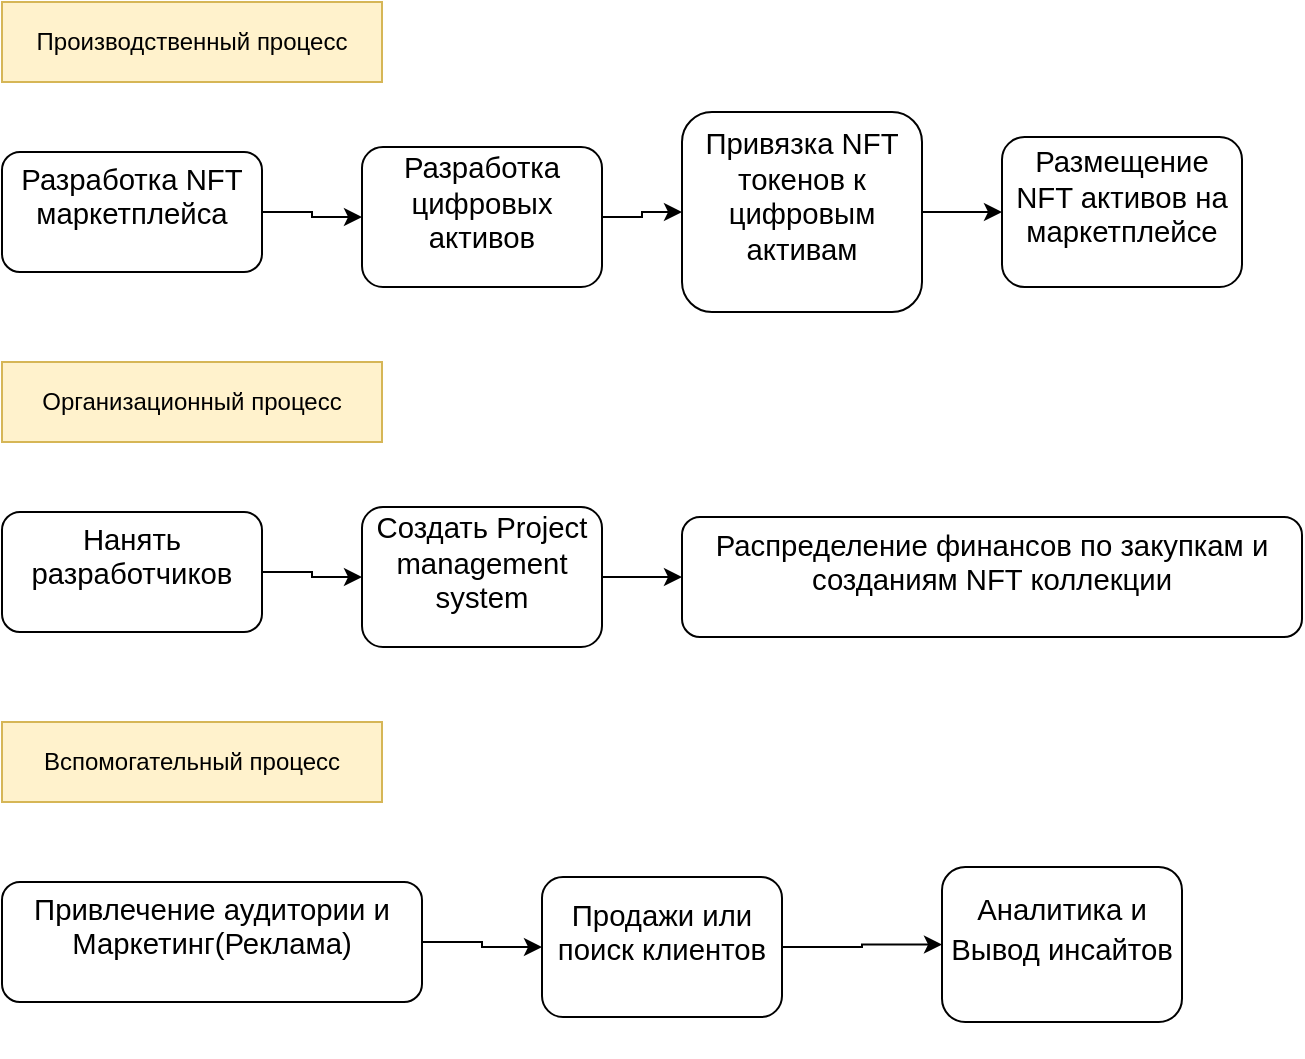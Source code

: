 <mxfile version="20.8.20" type="github">
  <diagram name="Page-1" id="jmFlhteXtsM8kEuOMyUp">
    <mxGraphModel dx="1050" dy="549" grid="1" gridSize="10" guides="1" tooltips="1" connect="1" arrows="1" fold="1" page="1" pageScale="1" pageWidth="850" pageHeight="1100" math="0" shadow="0">
      <root>
        <mxCell id="0" />
        <mxCell id="1" parent="0" />
        <mxCell id="C5CykMycZpny5d4Dr8i0-5" style="edgeStyle=orthogonalEdgeStyle;rounded=0;orthogonalLoop=1;jettySize=auto;html=1;entryX=0;entryY=0.5;entryDx=0;entryDy=0;" edge="1" parent="1" source="C5CykMycZpny5d4Dr8i0-1" target="C5CykMycZpny5d4Dr8i0-2">
          <mxGeometry relative="1" as="geometry" />
        </mxCell>
        <mxCell id="C5CykMycZpny5d4Dr8i0-1" value="&#xa;&lt;b id=&quot;docs-internal-guid-1a27f53a-7fff-fef3-ce17-628c39003a53&quot; style=&quot;font-weight:normal;&quot;&gt;&lt;span style=&quot;font-size: 11pt; font-family: Arial; color: rgb(0, 0, 0); background-color: transparent; font-weight: 400; font-style: normal; font-variant: normal; text-decoration: none; vertical-align: baseline;&quot;&gt;Разработка NFT маркетплейса&lt;/span&gt;&lt;/b&gt;&#xa;&#xa;" style="rounded=1;whiteSpace=wrap;html=1;" vertex="1" parent="1">
          <mxGeometry x="100" y="115" width="130" height="60" as="geometry" />
        </mxCell>
        <mxCell id="C5CykMycZpny5d4Dr8i0-6" style="edgeStyle=orthogonalEdgeStyle;rounded=0;orthogonalLoop=1;jettySize=auto;html=1;entryX=0;entryY=0.5;entryDx=0;entryDy=0;" edge="1" parent="1" source="C5CykMycZpny5d4Dr8i0-2" target="C5CykMycZpny5d4Dr8i0-3">
          <mxGeometry relative="1" as="geometry" />
        </mxCell>
        <mxCell id="C5CykMycZpny5d4Dr8i0-2" value="&#xa;&lt;b id=&quot;docs-internal-guid-ae347f31-7fff-d105-5a88-80a3971aad66&quot; style=&quot;font-weight:normal;&quot;&gt;&lt;span style=&quot;font-size: 11pt; font-family: Arial; color: rgb(0, 0, 0); background-color: transparent; font-weight: 400; font-style: normal; font-variant: normal; text-decoration: none; vertical-align: baseline;&quot;&gt;Разработка цифровых активов&lt;/span&gt;&lt;/b&gt;&#xa;&#xa;" style="rounded=1;whiteSpace=wrap;html=1;" vertex="1" parent="1">
          <mxGeometry x="280" y="112.5" width="120" height="70" as="geometry" />
        </mxCell>
        <mxCell id="C5CykMycZpny5d4Dr8i0-7" style="edgeStyle=orthogonalEdgeStyle;rounded=0;orthogonalLoop=1;jettySize=auto;html=1;entryX=0;entryY=0.5;entryDx=0;entryDy=0;" edge="1" parent="1" source="C5CykMycZpny5d4Dr8i0-3" target="C5CykMycZpny5d4Dr8i0-4">
          <mxGeometry relative="1" as="geometry" />
        </mxCell>
        <mxCell id="C5CykMycZpny5d4Dr8i0-3" value="&#xa;&lt;b id=&quot;docs-internal-guid-cf1913dc-7fff-9708-47f3-a87ee2b30ef7&quot; style=&quot;font-weight:normal;&quot;&gt;&lt;span style=&quot;font-size: 11pt; font-family: Arial; color: rgb(0, 0, 0); background-color: transparent; font-weight: 400; font-style: normal; font-variant: normal; text-decoration: none; vertical-align: baseline;&quot;&gt;Привязка NFT токенов к цифровым активам &lt;/span&gt;&lt;/b&gt;&#xa;&#xa;" style="rounded=1;whiteSpace=wrap;html=1;" vertex="1" parent="1">
          <mxGeometry x="440" y="95" width="120" height="100" as="geometry" />
        </mxCell>
        <mxCell id="C5CykMycZpny5d4Dr8i0-4" value="&#xa;&lt;b id=&quot;docs-internal-guid-ccbc7a6e-7fff-dd11-a431-dc3e7549b8f0&quot; style=&quot;font-weight:normal;&quot;&gt;&lt;span style=&quot;font-size: 11pt; font-family: Arial; color: rgb(0, 0, 0); background-color: transparent; font-weight: 400; font-style: normal; font-variant: normal; text-decoration: none; vertical-align: baseline;&quot;&gt;Размещение NFT активов на маркетплейсе&lt;/span&gt;&lt;/b&gt;&#xa;&#xa;" style="rounded=1;whiteSpace=wrap;html=1;" vertex="1" parent="1">
          <mxGeometry x="600" y="107.5" width="120" height="75" as="geometry" />
        </mxCell>
        <mxCell id="C5CykMycZpny5d4Dr8i0-12" value="Производственный процесс" style="rounded=0;whiteSpace=wrap;html=1;fillColor=#fff2cc;strokeColor=#d6b656;" vertex="1" parent="1">
          <mxGeometry x="100" y="40" width="190" height="40" as="geometry" />
        </mxCell>
        <mxCell id="C5CykMycZpny5d4Dr8i0-14" style="edgeStyle=orthogonalEdgeStyle;rounded=0;orthogonalLoop=1;jettySize=auto;html=1;entryX=0;entryY=0.5;entryDx=0;entryDy=0;" edge="1" parent="1" source="C5CykMycZpny5d4Dr8i0-15" target="C5CykMycZpny5d4Dr8i0-17">
          <mxGeometry relative="1" as="geometry" />
        </mxCell>
        <mxCell id="C5CykMycZpny5d4Dr8i0-15" value="&#xa;&lt;b id=&quot;docs-internal-guid-1e8e43b3-7fff-f88c-acd8-4e108a5c05cb&quot; style=&quot;font-weight:normal;&quot;&gt;&lt;span style=&quot;font-size: 11pt; font-family: Arial; color: rgb(0, 0, 0); background-color: transparent; font-weight: 400; font-style: normal; font-variant: normal; text-decoration: none; vertical-align: baseline;&quot;&gt;Нанять разработчиков&lt;/span&gt;&lt;/b&gt;&#xa;&#xa;" style="rounded=1;whiteSpace=wrap;html=1;" vertex="1" parent="1">
          <mxGeometry x="100" y="295" width="130" height="60" as="geometry" />
        </mxCell>
        <mxCell id="C5CykMycZpny5d4Dr8i0-16" style="edgeStyle=orthogonalEdgeStyle;rounded=0;orthogonalLoop=1;jettySize=auto;html=1;entryX=0;entryY=0.5;entryDx=0;entryDy=0;" edge="1" parent="1" source="C5CykMycZpny5d4Dr8i0-17" target="C5CykMycZpny5d4Dr8i0-19">
          <mxGeometry relative="1" as="geometry" />
        </mxCell>
        <mxCell id="C5CykMycZpny5d4Dr8i0-17" value="&#xa;&lt;b id=&quot;docs-internal-guid-e7bfd6dd-7fff-17d4-3cc9-2e3cba869229&quot; style=&quot;font-weight:normal;&quot;&gt;&lt;span style=&quot;font-size: 11pt; font-family: Arial; color: rgb(0, 0, 0); background-color: transparent; font-weight: 400; font-style: normal; font-variant: normal; text-decoration: none; vertical-align: baseline;&quot;&gt;Создать Project management system &lt;/span&gt;&lt;/b&gt;&#xa;&#xa;" style="rounded=1;whiteSpace=wrap;html=1;" vertex="1" parent="1">
          <mxGeometry x="280" y="292.5" width="120" height="70" as="geometry" />
        </mxCell>
        <mxCell id="C5CykMycZpny5d4Dr8i0-19" value="&#xa;&lt;b id=&quot;docs-internal-guid-ad856a72-7fff-7307-2682-014a77827da1&quot; style=&quot;font-weight:normal;&quot;&gt;&lt;span style=&quot;font-size: 11pt; font-family: Arial; color: rgb(0, 0, 0); background-color: transparent; font-weight: 400; font-style: normal; font-variant: normal; text-decoration: none; vertical-align: baseline;&quot;&gt;Распределение финансов по закупкам и созданиям NFT коллекции&lt;/span&gt;&lt;/b&gt;&#xa;&#xa;" style="rounded=1;whiteSpace=wrap;html=1;" vertex="1" parent="1">
          <mxGeometry x="440" y="297.5" width="310" height="60" as="geometry" />
        </mxCell>
        <mxCell id="C5CykMycZpny5d4Dr8i0-21" value="Организационный процесс" style="rounded=0;whiteSpace=wrap;html=1;fillColor=#fff2cc;strokeColor=#d6b656;" vertex="1" parent="1">
          <mxGeometry x="100" y="220" width="190" height="40" as="geometry" />
        </mxCell>
        <mxCell id="C5CykMycZpny5d4Dr8i0-22" value="Вспомогательный процесс" style="rounded=0;whiteSpace=wrap;html=1;fillColor=#fff2cc;strokeColor=#d6b656;" vertex="1" parent="1">
          <mxGeometry x="100" y="400" width="190" height="40" as="geometry" />
        </mxCell>
        <mxCell id="C5CykMycZpny5d4Dr8i0-24" style="edgeStyle=orthogonalEdgeStyle;rounded=0;orthogonalLoop=1;jettySize=auto;html=1;entryX=0;entryY=0.5;entryDx=0;entryDy=0;" edge="1" parent="1" source="C5CykMycZpny5d4Dr8i0-25" target="C5CykMycZpny5d4Dr8i0-27">
          <mxGeometry relative="1" as="geometry" />
        </mxCell>
        <mxCell id="C5CykMycZpny5d4Dr8i0-25" value="&#xa;&lt;b id=&quot;docs-internal-guid-5b64c4fe-7fff-686e-a24f-a31381187080&quot; style=&quot;font-weight:normal;&quot;&gt;&lt;span style=&quot;font-size: 11pt; font-family: Arial; color: rgb(0, 0, 0); background-color: transparent; font-weight: 400; font-style: normal; font-variant: normal; text-decoration: none; vertical-align: baseline;&quot;&gt;Привлечение аудитории и Маркетинг(Реклама)&lt;/span&gt;&lt;/b&gt;&#xa;&#xa;" style="rounded=1;whiteSpace=wrap;html=1;" vertex="1" parent="1">
          <mxGeometry x="100" y="480" width="210" height="60" as="geometry" />
        </mxCell>
        <mxCell id="C5CykMycZpny5d4Dr8i0-26" style="edgeStyle=orthogonalEdgeStyle;rounded=0;orthogonalLoop=1;jettySize=auto;html=1;entryX=0;entryY=0.5;entryDx=0;entryDy=0;" edge="1" parent="1" source="C5CykMycZpny5d4Dr8i0-27" target="C5CykMycZpny5d4Dr8i0-29">
          <mxGeometry relative="1" as="geometry" />
        </mxCell>
        <mxCell id="C5CykMycZpny5d4Dr8i0-27" value="&#xa;&lt;b id=&quot;docs-internal-guid-f3ebae5a-7fff-0466-25a0-27540e44e815&quot; style=&quot;font-weight:normal;&quot;&gt;&lt;span style=&quot;font-size: 11pt; font-family: Arial; color: rgb(0, 0, 0); background-color: transparent; font-weight: 400; font-style: normal; font-variant: normal; text-decoration: none; vertical-align: baseline;&quot;&gt;Продажи или поиск клиентов&lt;/span&gt;&lt;/b&gt;&#xa;&#xa;" style="rounded=1;whiteSpace=wrap;html=1;" vertex="1" parent="1">
          <mxGeometry x="370" y="477.5" width="120" height="70" as="geometry" />
        </mxCell>
        <mxCell id="C5CykMycZpny5d4Dr8i0-29" value="&#xa;&lt;b id=&quot;docs-internal-guid-0f11c6a5-7fff-481d-8a66-c16b1793e7b2&quot; style=&quot;font-weight:normal;&quot;&gt;&lt;br&gt;&lt;p style=&quot;line-height:1.38;margin-top:0pt;margin-bottom:0pt;&quot; dir=&quot;ltr&quot;&gt;&lt;span style=&quot;font-size: 11pt; font-family: Arial; color: rgb(0, 0, 0); background-color: transparent; font-weight: 400; font-style: normal; font-variant: normal; text-decoration: none; vertical-align: baseline;&quot;&gt;Аналитика и Вывод инсайтов&lt;/span&gt;&lt;/p&gt;&lt;/b&gt;&lt;br class=&quot;Apple-interchange-newline&quot;&gt;&#xa;&#xa;" style="rounded=1;whiteSpace=wrap;html=1;" vertex="1" parent="1">
          <mxGeometry x="570" y="472.5" width="120" height="77.5" as="geometry" />
        </mxCell>
      </root>
    </mxGraphModel>
  </diagram>
</mxfile>
